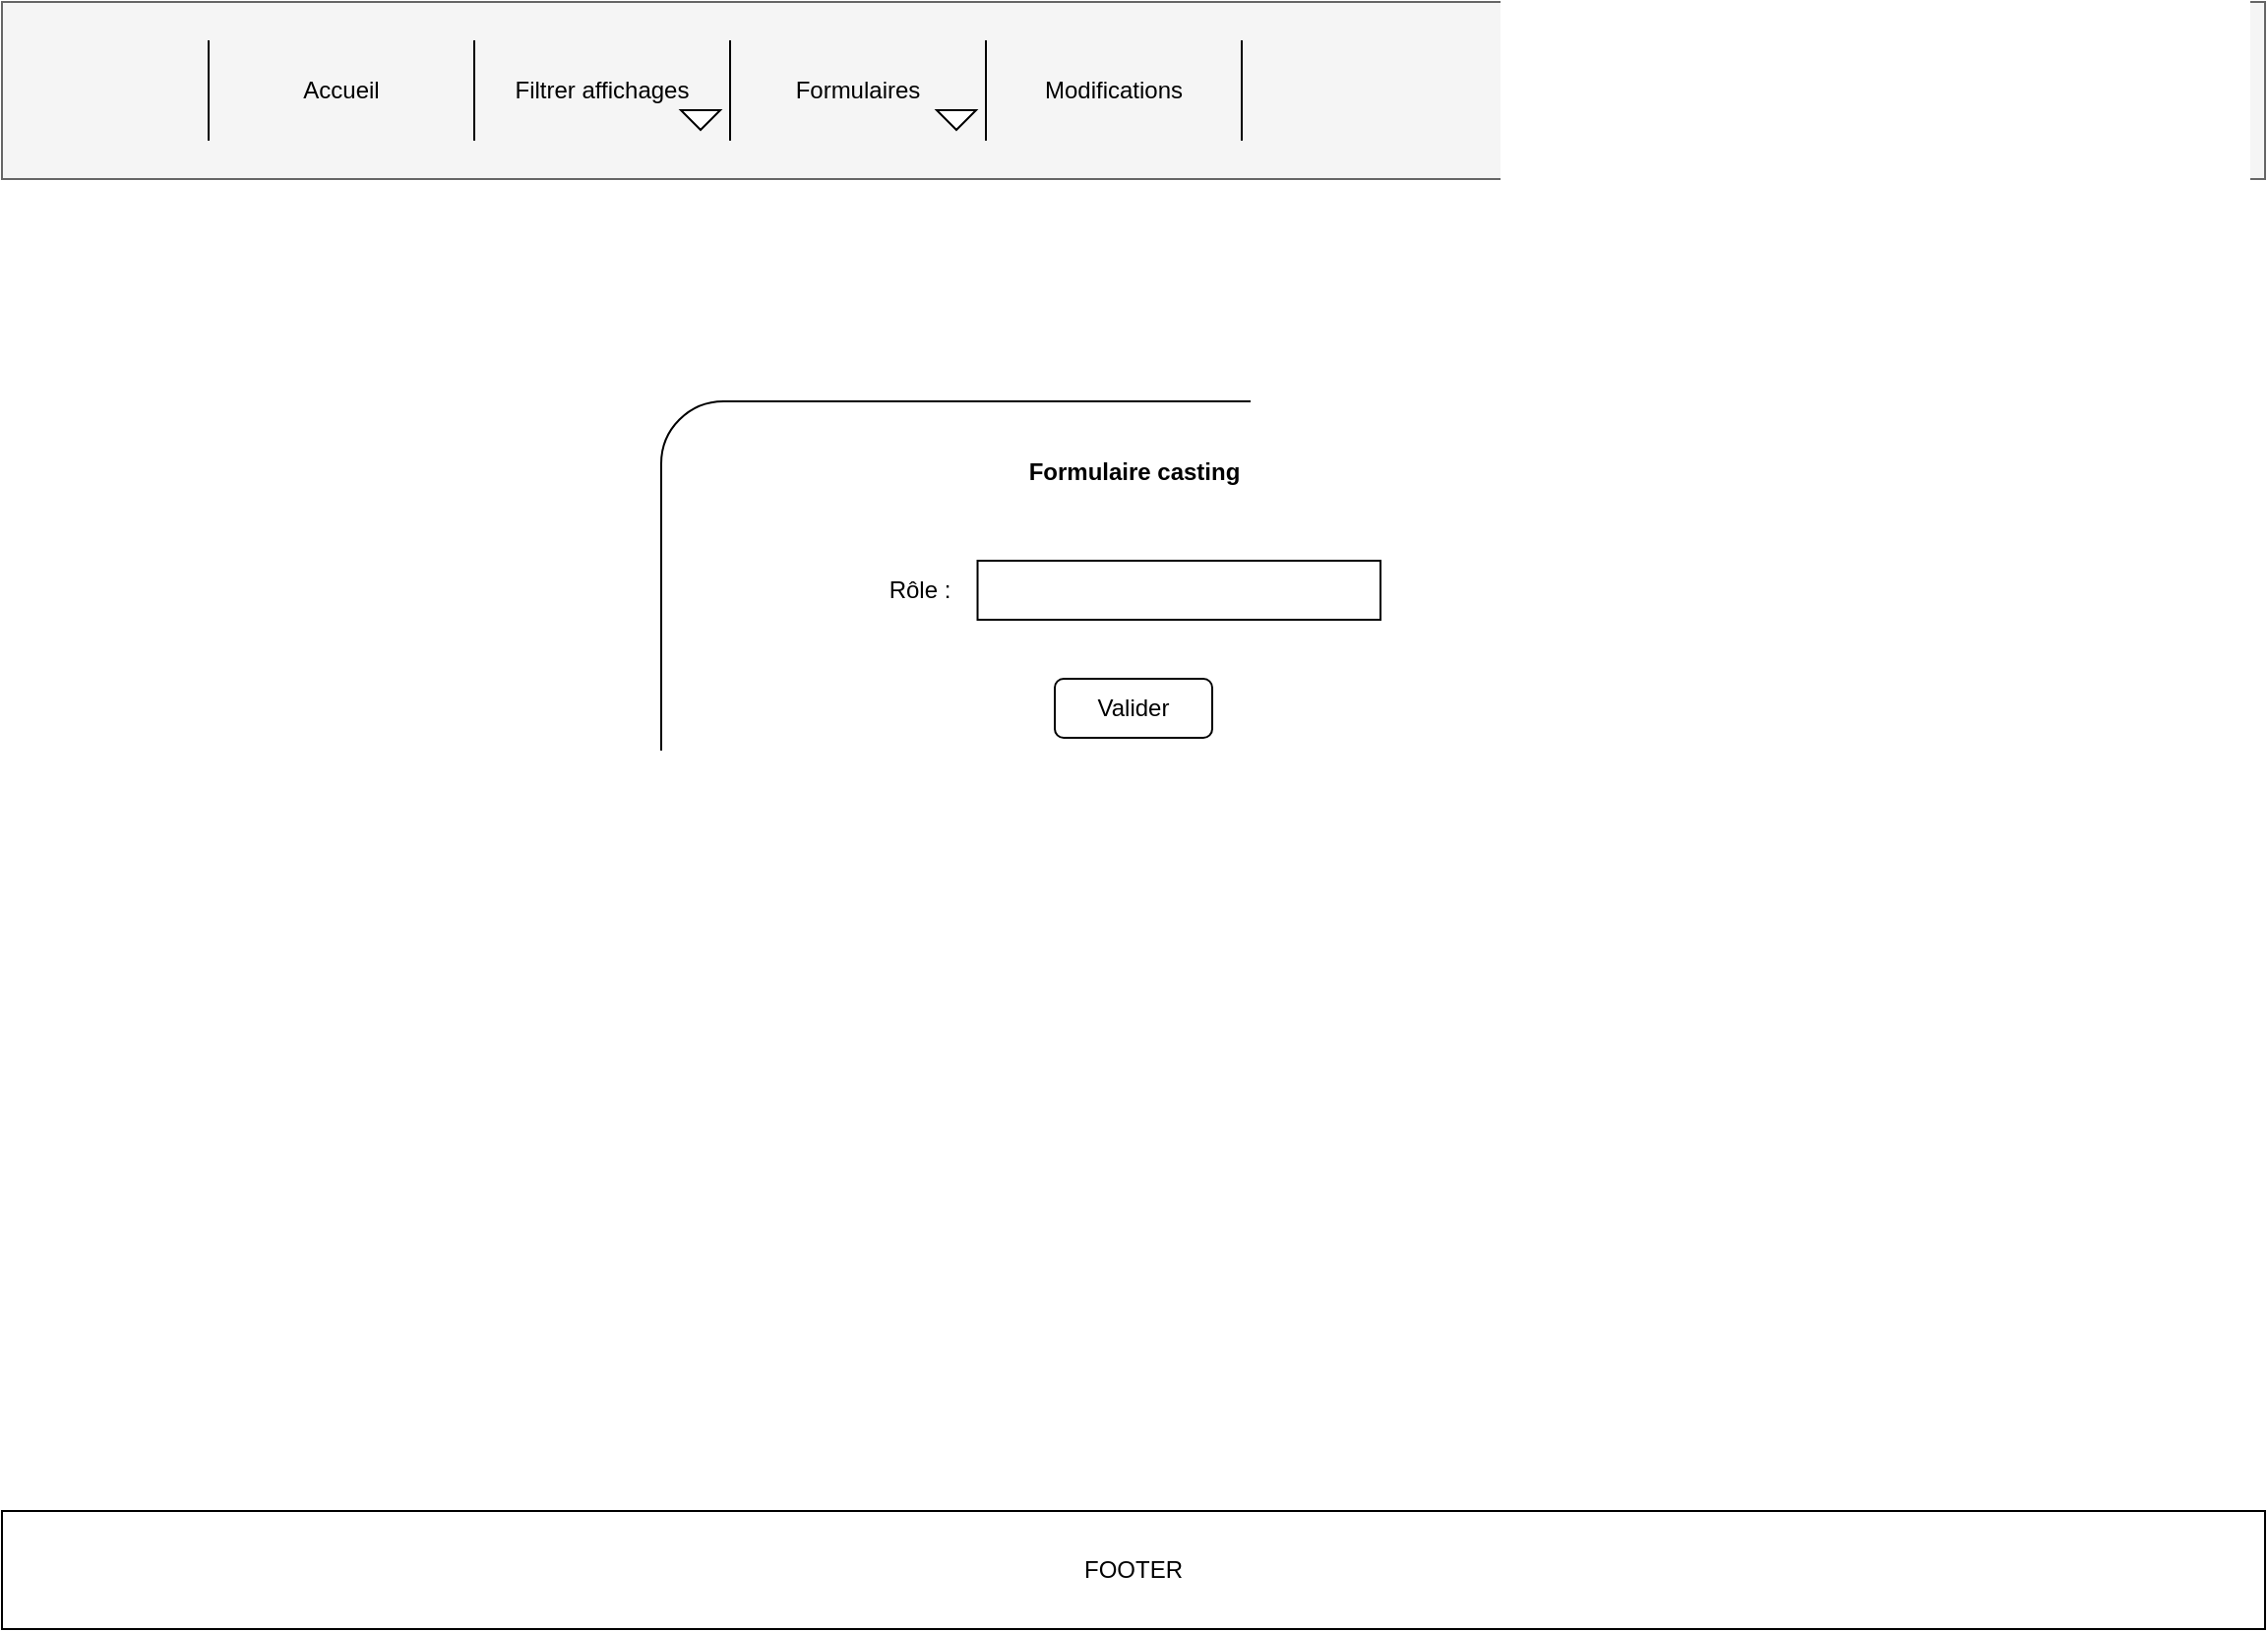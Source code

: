 <mxfile version="21.1.8" type="github">
  <diagram name="Page-1" id="-WmRzo-UNHprRH1_R65h">
    <mxGraphModel dx="2390" dy="1257" grid="1" gridSize="10" guides="1" tooltips="1" connect="1" arrows="1" fold="1" page="1" pageScale="1" pageWidth="1169" pageHeight="827" math="0" shadow="0">
      <root>
        <mxCell id="0" />
        <mxCell id="1" parent="0" />
        <mxCell id="8fceIVDhUmT7ji_Avb1O-1" value="" style="rounded=0;whiteSpace=wrap;html=1;fillColor=#f5f5f5;fontColor=#333333;strokeColor=#666666;" vertex="1" parent="1">
          <mxGeometry x="10" width="1150" height="90" as="geometry" />
        </mxCell>
        <mxCell id="8fceIVDhUmT7ji_Avb1O-2" value="Filtrer affichages" style="shape=partialRectangle;whiteSpace=wrap;html=1;bottom=0;top=0;fillColor=none;" vertex="1" parent="1">
          <mxGeometry x="250" y="20" width="130" height="50" as="geometry" />
        </mxCell>
        <mxCell id="8fceIVDhUmT7ji_Avb1O-3" value="Formulaires" style="shape=partialRectangle;whiteSpace=wrap;html=1;bottom=0;top=0;fillColor=none;" vertex="1" parent="1">
          <mxGeometry x="380" y="20" width="130" height="50" as="geometry" />
        </mxCell>
        <mxCell id="8fceIVDhUmT7ji_Avb1O-4" value="Modifications" style="shape=partialRectangle;whiteSpace=wrap;html=1;bottom=0;top=0;fillColor=none;" vertex="1" parent="1">
          <mxGeometry x="510" y="20" width="130" height="50" as="geometry" />
        </mxCell>
        <mxCell id="8fceIVDhUmT7ji_Avb1O-5" value="&lt;p style=&quot;line-height: 120%;&quot;&gt;Accueil&lt;/p&gt;" style="shape=partialRectangle;whiteSpace=wrap;html=1;bottom=0;top=0;fillColor=none;" vertex="1" parent="1">
          <mxGeometry x="115" y="20" width="135" height="50" as="geometry" />
        </mxCell>
        <mxCell id="8fceIVDhUmT7ji_Avb1O-6" value="" style="triangle;whiteSpace=wrap;html=1;rotation=90;" vertex="1" parent="1">
          <mxGeometry x="360" y="50" width="10" height="20" as="geometry" />
        </mxCell>
        <mxCell id="8fceIVDhUmT7ji_Avb1O-7" value="" style="triangle;whiteSpace=wrap;html=1;rotation=90;" vertex="1" parent="1">
          <mxGeometry x="490" y="50" width="10" height="20" as="geometry" />
        </mxCell>
        <mxCell id="8fceIVDhUmT7ji_Avb1O-8" value="FOOTER" style="rounded=0;whiteSpace=wrap;html=1;resizeWidth=0;" vertex="1" parent="1">
          <mxGeometry x="10" y="767" width="1150" height="60" as="geometry" />
        </mxCell>
        <mxCell id="8fceIVDhUmT7ji_Avb1O-9" value="" style="rounded=1;whiteSpace=wrap;html=1;" vertex="1" parent="1">
          <mxGeometry x="345" y="203" width="480" height="211" as="geometry" />
        </mxCell>
        <mxCell id="8fceIVDhUmT7ji_Avb1O-11" value="&lt;b&gt;Formulaire casting&lt;br&gt;&lt;/b&gt;" style="text;html=1;strokeColor=none;fillColor=none;align=center;verticalAlign=middle;whiteSpace=wrap;rounded=0;" vertex="1" parent="1">
          <mxGeometry x="471.75" y="224" width="226.5" height="30" as="geometry" />
        </mxCell>
        <mxCell id="8fceIVDhUmT7ji_Avb1O-15" value="Rôle :" style="text;html=1;strokeColor=none;fillColor=none;align=center;verticalAlign=middle;whiteSpace=wrap;rounded=0;" vertex="1" parent="1">
          <mxGeometry x="458" y="284" width="36.88" height="30" as="geometry" />
        </mxCell>
        <mxCell id="8fceIVDhUmT7ji_Avb1O-16" value="Valider" style="rounded=1;whiteSpace=wrap;html=1;" vertex="1" parent="1">
          <mxGeometry x="545" y="344" width="80" height="30" as="geometry" />
        </mxCell>
        <mxCell id="8fceIVDhUmT7ji_Avb1O-21" value="" style="rounded=0;whiteSpace=wrap;html=1;" vertex="1" parent="1">
          <mxGeometry x="505.76" y="284" width="204.75" height="30" as="geometry" />
        </mxCell>
      </root>
    </mxGraphModel>
  </diagram>
</mxfile>
